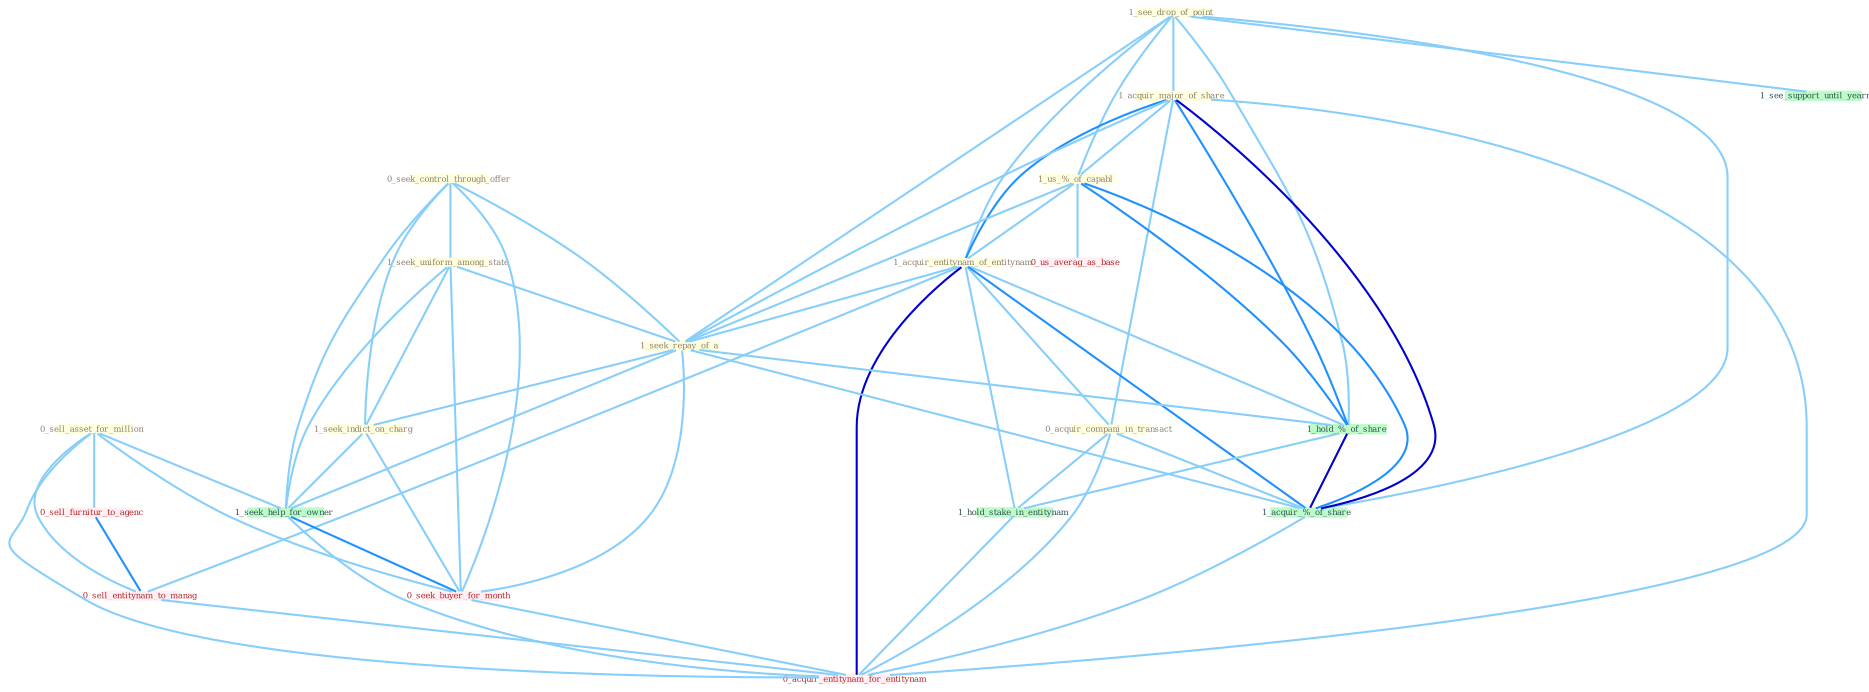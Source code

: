 Graph G{ 
    node
    [shape=polygon,style=filled,width=.5,height=.06,color="#BDFCC9",fixedsize=true,fontsize=4,
    fontcolor="#2f4f4f"];
    {node
    [color="#ffffe0", fontcolor="#8b7d6b"] "1_see_drop_of_point " "1_acquir_major_of_share " "1_us_%_of_capabl " "0_seek_control_through_offer " "1_seek_uniform_among_state " "1_acquir_entitynam_of_entitynam " "1_seek_repay_of_a " "0_sell_asset_for_million " "0_acquir_compani_in_transact " "1_seek_indict_on_charg "}
{node [color="#fff0f5", fontcolor="#b22222"] "0_seek_buyer_for_month " "0_sell_furnitur_to_agenc " "0_us_averag_as_base " "0_sell_entitynam_to_manag " "0_acquir_entitynam_for_entitynam "}
edge [color="#B0E2FF"];

	"1_see_drop_of_point " -- "1_acquir_major_of_share " [w="1", color="#87cefa" ];
	"1_see_drop_of_point " -- "1_us_%_of_capabl " [w="1", color="#87cefa" ];
	"1_see_drop_of_point " -- "1_acquir_entitynam_of_entitynam " [w="1", color="#87cefa" ];
	"1_see_drop_of_point " -- "1_seek_repay_of_a " [w="1", color="#87cefa" ];
	"1_see_drop_of_point " -- "1_hold_%_of_share " [w="1", color="#87cefa" ];
	"1_see_drop_of_point " -- "1_acquir_%_of_share " [w="1", color="#87cefa" ];
	"1_see_drop_of_point " -- "1_see_support_until_yearnum " [w="1", color="#87cefa" ];
	"1_acquir_major_of_share " -- "1_us_%_of_capabl " [w="1", color="#87cefa" ];
	"1_acquir_major_of_share " -- "1_acquir_entitynam_of_entitynam " [w="2", color="#1e90ff" , len=0.8];
	"1_acquir_major_of_share " -- "1_seek_repay_of_a " [w="1", color="#87cefa" ];
	"1_acquir_major_of_share " -- "0_acquir_compani_in_transact " [w="1", color="#87cefa" ];
	"1_acquir_major_of_share " -- "1_hold_%_of_share " [w="2", color="#1e90ff" , len=0.8];
	"1_acquir_major_of_share " -- "1_acquir_%_of_share " [w="3", color="#0000cd" , len=0.6];
	"1_acquir_major_of_share " -- "0_acquir_entitynam_for_entitynam " [w="1", color="#87cefa" ];
	"1_us_%_of_capabl " -- "1_acquir_entitynam_of_entitynam " [w="1", color="#87cefa" ];
	"1_us_%_of_capabl " -- "1_seek_repay_of_a " [w="1", color="#87cefa" ];
	"1_us_%_of_capabl " -- "1_hold_%_of_share " [w="2", color="#1e90ff" , len=0.8];
	"1_us_%_of_capabl " -- "1_acquir_%_of_share " [w="2", color="#1e90ff" , len=0.8];
	"1_us_%_of_capabl " -- "0_us_averag_as_base " [w="1", color="#87cefa" ];
	"0_seek_control_through_offer " -- "1_seek_uniform_among_state " [w="1", color="#87cefa" ];
	"0_seek_control_through_offer " -- "1_seek_repay_of_a " [w="1", color="#87cefa" ];
	"0_seek_control_through_offer " -- "1_seek_indict_on_charg " [w="1", color="#87cefa" ];
	"0_seek_control_through_offer " -- "1_seek_help_for_owner " [w="1", color="#87cefa" ];
	"0_seek_control_through_offer " -- "0_seek_buyer_for_month " [w="1", color="#87cefa" ];
	"1_seek_uniform_among_state " -- "1_seek_repay_of_a " [w="1", color="#87cefa" ];
	"1_seek_uniform_among_state " -- "1_seek_indict_on_charg " [w="1", color="#87cefa" ];
	"1_seek_uniform_among_state " -- "1_seek_help_for_owner " [w="1", color="#87cefa" ];
	"1_seek_uniform_among_state " -- "0_seek_buyer_for_month " [w="1", color="#87cefa" ];
	"1_acquir_entitynam_of_entitynam " -- "1_seek_repay_of_a " [w="1", color="#87cefa" ];
	"1_acquir_entitynam_of_entitynam " -- "0_acquir_compani_in_transact " [w="1", color="#87cefa" ];
	"1_acquir_entitynam_of_entitynam " -- "1_hold_%_of_share " [w="1", color="#87cefa" ];
	"1_acquir_entitynam_of_entitynam " -- "1_hold_stake_in_entitynam " [w="1", color="#87cefa" ];
	"1_acquir_entitynam_of_entitynam " -- "1_acquir_%_of_share " [w="2", color="#1e90ff" , len=0.8];
	"1_acquir_entitynam_of_entitynam " -- "0_sell_entitynam_to_manag " [w="1", color="#87cefa" ];
	"1_acquir_entitynam_of_entitynam " -- "0_acquir_entitynam_for_entitynam " [w="3", color="#0000cd" , len=0.6];
	"1_seek_repay_of_a " -- "1_seek_indict_on_charg " [w="1", color="#87cefa" ];
	"1_seek_repay_of_a " -- "1_hold_%_of_share " [w="1", color="#87cefa" ];
	"1_seek_repay_of_a " -- "1_seek_help_for_owner " [w="1", color="#87cefa" ];
	"1_seek_repay_of_a " -- "0_seek_buyer_for_month " [w="1", color="#87cefa" ];
	"1_seek_repay_of_a " -- "1_acquir_%_of_share " [w="1", color="#87cefa" ];
	"0_sell_asset_for_million " -- "1_seek_help_for_owner " [w="1", color="#87cefa" ];
	"0_sell_asset_for_million " -- "0_seek_buyer_for_month " [w="1", color="#87cefa" ];
	"0_sell_asset_for_million " -- "0_sell_furnitur_to_agenc " [w="1", color="#87cefa" ];
	"0_sell_asset_for_million " -- "0_sell_entitynam_to_manag " [w="1", color="#87cefa" ];
	"0_sell_asset_for_million " -- "0_acquir_entitynam_for_entitynam " [w="1", color="#87cefa" ];
	"0_acquir_compani_in_transact " -- "1_hold_stake_in_entitynam " [w="1", color="#87cefa" ];
	"0_acquir_compani_in_transact " -- "1_acquir_%_of_share " [w="1", color="#87cefa" ];
	"0_acquir_compani_in_transact " -- "0_acquir_entitynam_for_entitynam " [w="1", color="#87cefa" ];
	"1_seek_indict_on_charg " -- "1_seek_help_for_owner " [w="1", color="#87cefa" ];
	"1_seek_indict_on_charg " -- "0_seek_buyer_for_month " [w="1", color="#87cefa" ];
	"1_hold_%_of_share " -- "1_hold_stake_in_entitynam " [w="1", color="#87cefa" ];
	"1_hold_%_of_share " -- "1_acquir_%_of_share " [w="3", color="#0000cd" , len=0.6];
	"1_hold_stake_in_entitynam " -- "0_acquir_entitynam_for_entitynam " [w="1", color="#87cefa" ];
	"1_seek_help_for_owner " -- "0_seek_buyer_for_month " [w="2", color="#1e90ff" , len=0.8];
	"1_seek_help_for_owner " -- "0_acquir_entitynam_for_entitynam " [w="1", color="#87cefa" ];
	"0_seek_buyer_for_month " -- "0_acquir_entitynam_for_entitynam " [w="1", color="#87cefa" ];
	"1_acquir_%_of_share " -- "0_acquir_entitynam_for_entitynam " [w="1", color="#87cefa" ];
	"0_sell_furnitur_to_agenc " -- "0_sell_entitynam_to_manag " [w="2", color="#1e90ff" , len=0.8];
	"0_sell_entitynam_to_manag " -- "0_acquir_entitynam_for_entitynam " [w="1", color="#87cefa" ];
}